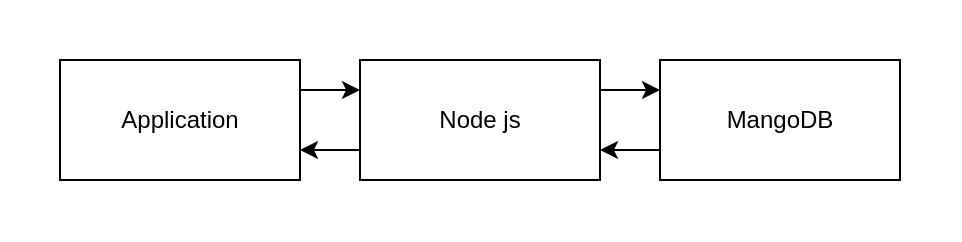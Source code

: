 <mxfile version="14.4.3" type="device"><diagram id="eFU4mmFf9jYgBgkqWimd" name="Page-1"><mxGraphModel dx="981" dy="554" grid="1" gridSize="10" guides="1" tooltips="1" connect="1" arrows="1" fold="1" page="1" pageScale="1" pageWidth="827" pageHeight="1169" math="0" shadow="0"><root><mxCell id="0"/><mxCell id="1" parent="0"/><mxCell id="HVRIqC9lnvwSA6EtzNGw-24" value="Node js" style="rounded=0;whiteSpace=wrap;html=1;" parent="1" vertex="1"><mxGeometry x="320" y="480" width="120" height="60" as="geometry"/></mxCell><mxCell id="HVRIqC9lnvwSA6EtzNGw-25" value="Application" style="rounded=0;whiteSpace=wrap;html=1;" parent="1" vertex="1"><mxGeometry x="170" y="480" width="120" height="60" as="geometry"/></mxCell><mxCell id="HVRIqC9lnvwSA6EtzNGw-28" value="MangoDB" style="rounded=0;whiteSpace=wrap;html=1;" parent="1" vertex="1"><mxGeometry x="470" y="480" width="120" height="60" as="geometry"/></mxCell><mxCell id="HVRIqC9lnvwSA6EtzNGw-29" value="" style="endArrow=classic;html=1;entryX=0;entryY=0.25;entryDx=0;entryDy=0;exitX=1;exitY=0.25;exitDx=0;exitDy=0;" parent="1" source="HVRIqC9lnvwSA6EtzNGw-25" target="HVRIqC9lnvwSA6EtzNGw-24" edge="1"><mxGeometry width="50" height="50" relative="1" as="geometry"><mxPoint x="289" y="490" as="sourcePoint"/><mxPoint x="440" y="600" as="targetPoint"/></mxGeometry></mxCell><mxCell id="HVRIqC9lnvwSA6EtzNGw-30" value="" style="endArrow=classic;html=1;exitX=1;exitY=0.25;exitDx=0;exitDy=0;entryX=0;entryY=0.25;entryDx=0;entryDy=0;" parent="1" source="HVRIqC9lnvwSA6EtzNGw-24" target="HVRIqC9lnvwSA6EtzNGw-28" edge="1"><mxGeometry width="50" height="50" relative="1" as="geometry"><mxPoint x="390" y="650" as="sourcePoint"/><mxPoint x="440" y="600" as="targetPoint"/></mxGeometry></mxCell><mxCell id="HVRIqC9lnvwSA6EtzNGw-31" value="" style="endArrow=classic;html=1;exitX=0;exitY=0.75;exitDx=0;exitDy=0;entryX=1;entryY=0.75;entryDx=0;entryDy=0;" parent="1" source="HVRIqC9lnvwSA6EtzNGw-28" target="HVRIqC9lnvwSA6EtzNGw-24" edge="1"><mxGeometry width="50" height="50" relative="1" as="geometry"><mxPoint x="390" y="650" as="sourcePoint"/><mxPoint x="440" y="600" as="targetPoint"/></mxGeometry></mxCell><mxCell id="HVRIqC9lnvwSA6EtzNGw-32" value="" style="endArrow=classic;html=1;entryX=1;entryY=0.75;entryDx=0;entryDy=0;exitX=0;exitY=0.75;exitDx=0;exitDy=0;" parent="1" source="HVRIqC9lnvwSA6EtzNGw-24" target="HVRIqC9lnvwSA6EtzNGw-25" edge="1"><mxGeometry width="50" height="50" relative="1" as="geometry"><mxPoint x="390" y="650" as="sourcePoint"/><mxPoint x="440" y="600" as="targetPoint"/></mxGeometry></mxCell><mxCell id="HVRIqC9lnvwSA6EtzNGw-33" value="" style="rounded=0;whiteSpace=wrap;html=1;fillColor=none;strokeColor=none;" parent="1" vertex="1"><mxGeometry x="140" y="450" width="480" height="120" as="geometry"/></mxCell></root></mxGraphModel></diagram></mxfile>